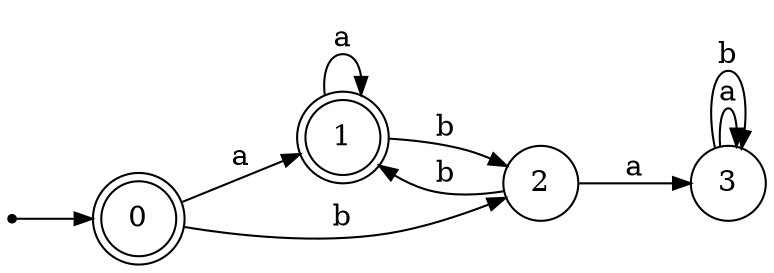 digraph {
	ranksep=0.5 size="8, 8"
	rankdir=LR
	Initial [label="" fontsize=14.0 shape=point]
	0 [fontsize=14.0 shape=doublecircle]
	1 [fontsize=14.0 shape=doublecircle]
	2 [fontsize=14.0 shape=circle]
	3 [fontsize=14.0 shape=circle]
	Initial -> 0 [arrowsize=0.85]
	0 -> 1 [label=" a " arrowsize=0.85 fontsize=14.0]
	0 -> 2 [label=" b " arrowsize=0.85 fontsize=14.0]
	1 -> 1 [label=" a " arrowsize=0.85 fontsize=14.0]
	1 -> 2 [label=" b " arrowsize=0.85 fontsize=14.0]
	2 -> 3 [label=" a " arrowsize=0.85 fontsize=14.0]
	2 -> 1 [label=" b " arrowsize=0.85 fontsize=14.0]
	3 -> 3 [label=" a " arrowsize=0.85 fontsize=14.0]
	3 -> 3 [label=" b " arrowsize=0.85 fontsize=14.0]
}
